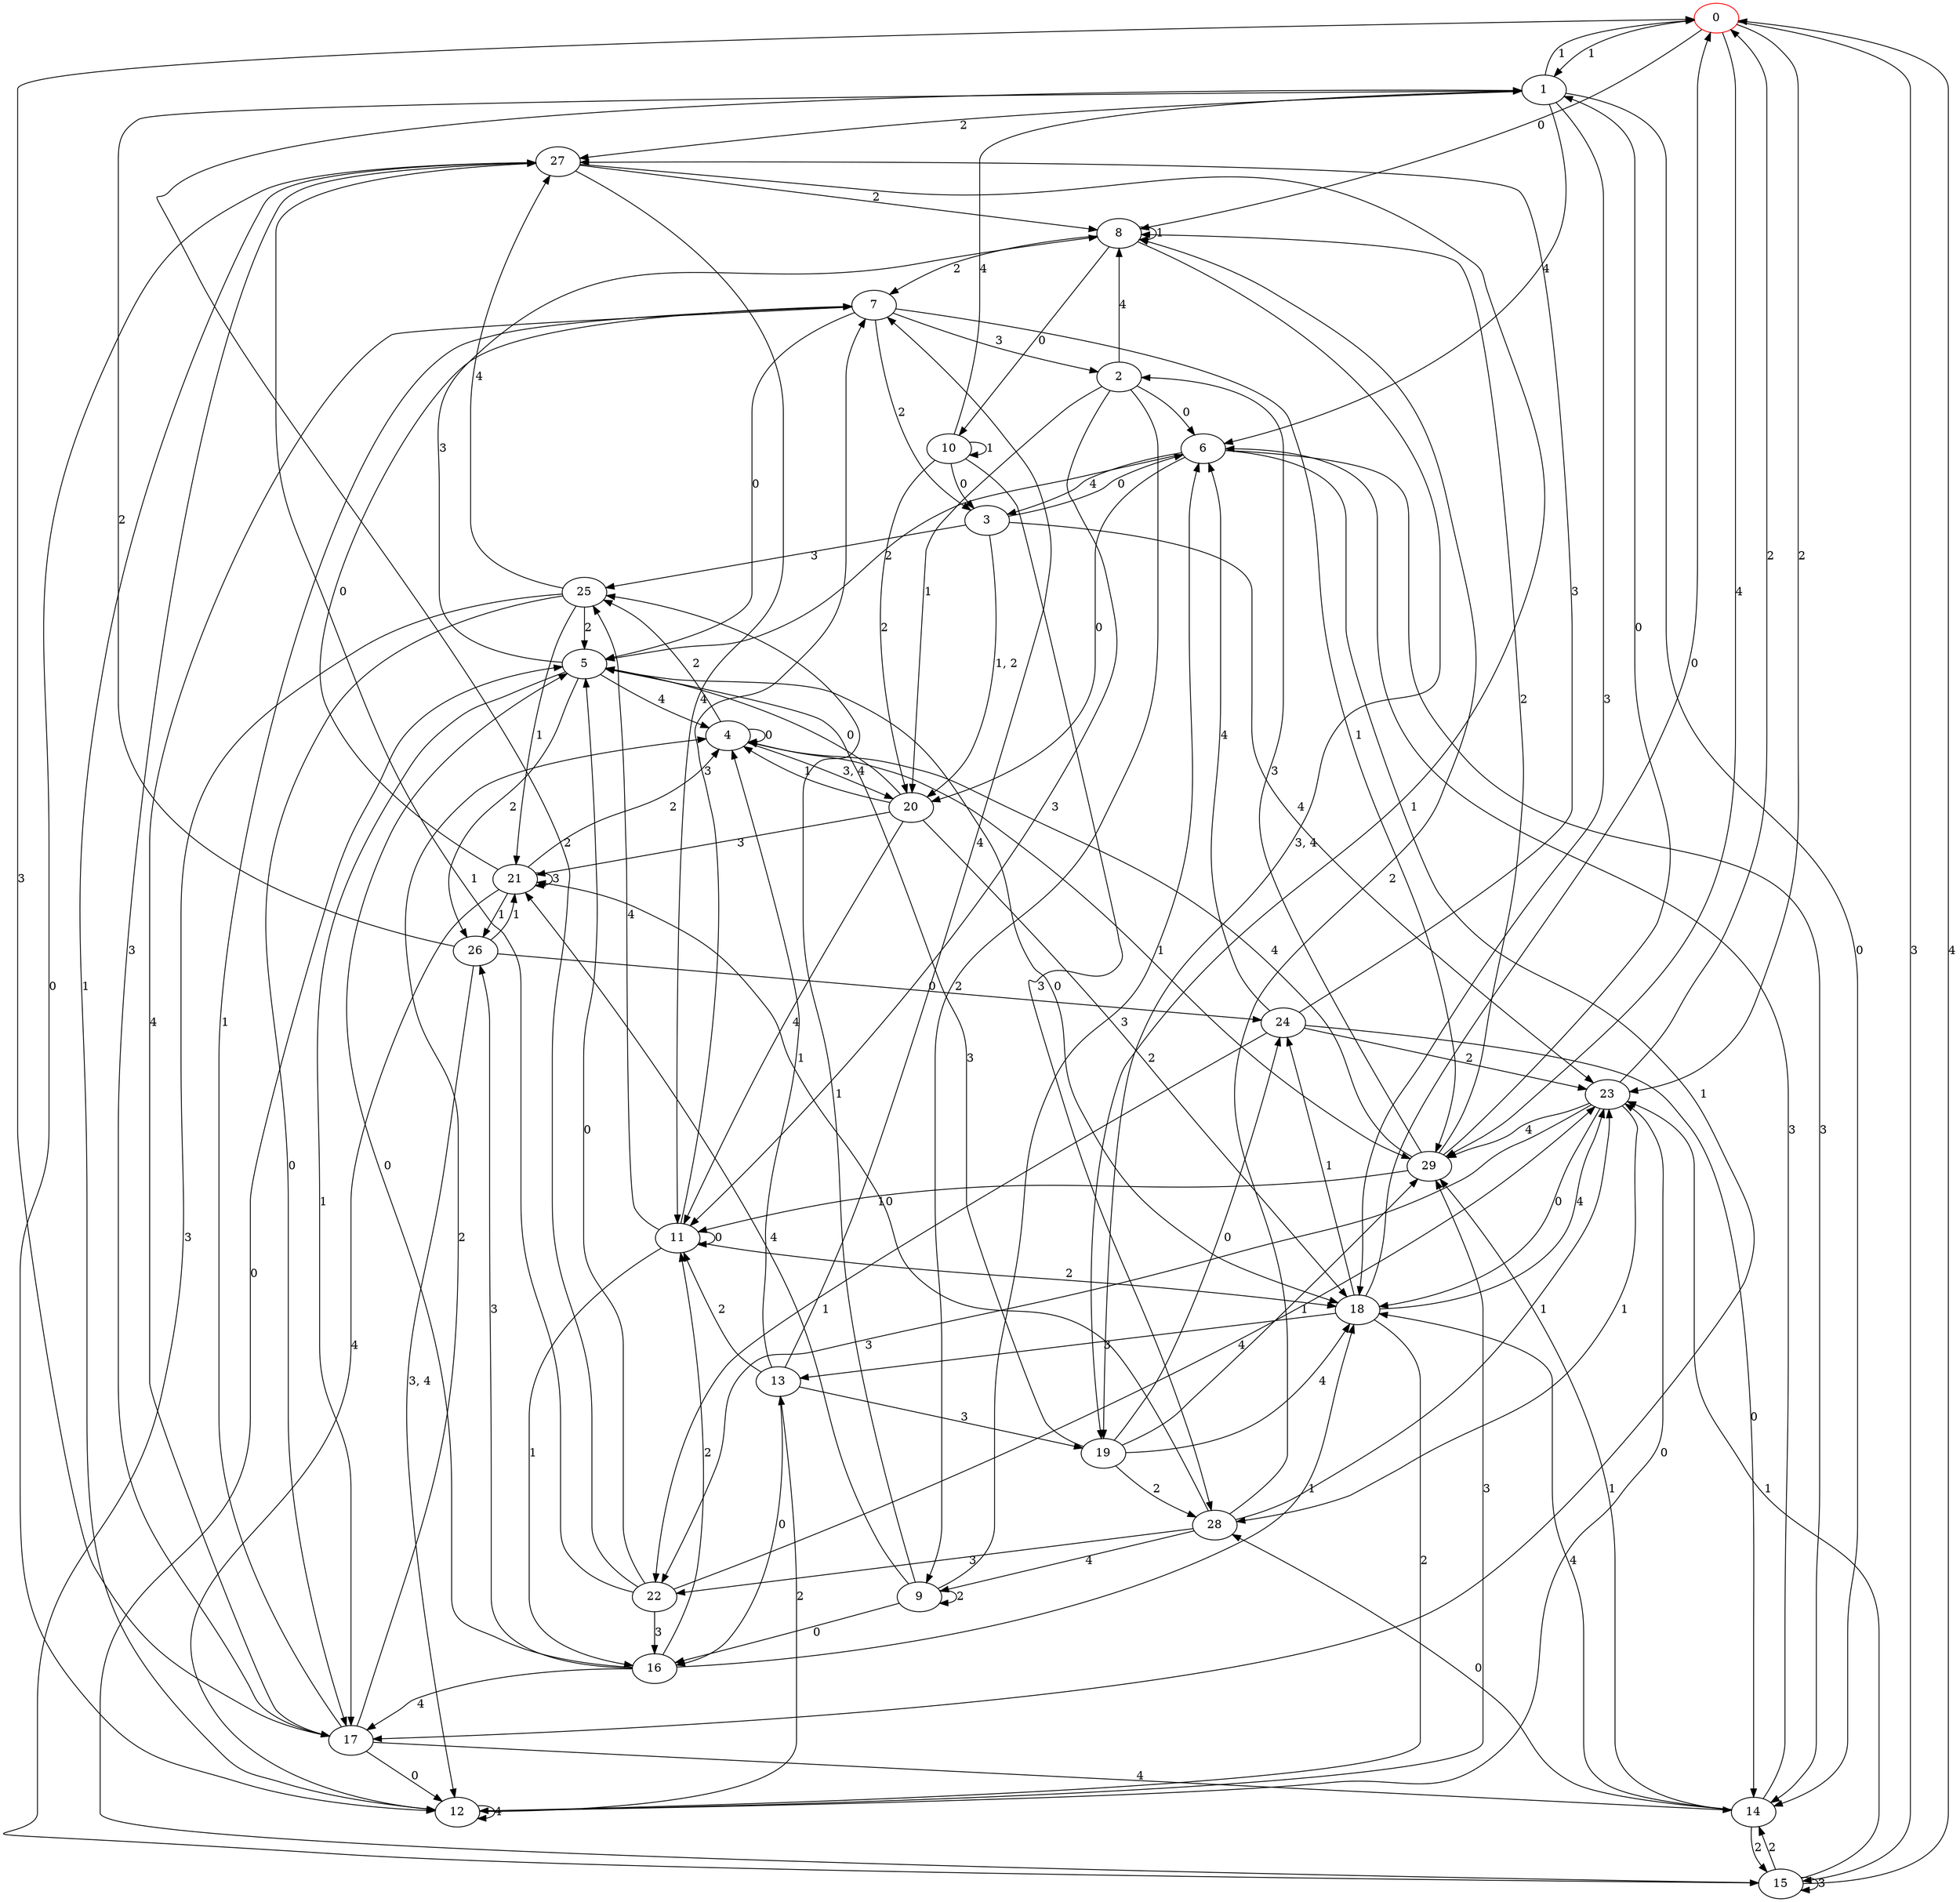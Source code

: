 digraph g {
0 [label= "0"] [color="red"];
1 [label= "1"];
2 [label= "2"];
3 [label= "3"];
4 [label= "4"];
5 [label= "5"];
6 [label= "6"];
7 [label= "7"];
8 [label= "8"];
9 [label= "9"];
10 [label= "10"];
11 [label= "11"];
12 [label= "12"];
13 [label= "13"];
14 [label= "14"];
15 [label= "15"];
16 [label= "16"];
17 [label= "17"];
18 [label= "18"];
19 [label= "19"];
20 [label= "20"];
21 [label= "21"];
22 [label= "22"];
23 [label= "23"];
24 [label= "24"];
25 [label= "25"];
26 [label= "26"];
27 [label= "27"];
28 [label= "28"];
29 [label= "29"];
0 -> 8[label= "0"];
0 -> 1[label= "1"];
0 -> 23[label= "2"];
0 -> 15[label= "3"];
0 -> 29[label= "4"];
1 -> 14[label= "0"];
1 -> 0[label= "1"];
1 -> 27[label= "2"];
1 -> 18[label= "3"];
1 -> 6[label= "4"];
2 -> 6[label= "0"];
2 -> 20[label= "1"];
2 -> 9[label= "2"];
2 -> 11[label= "3"];
2 -> 8[label= "4"];
3 -> 6[label= "0"];
3 -> 25[label= "3"];
3 -> 23[label= "4"];
4 -> 4[label= "0"];
4 -> 29[label= "1"];
4 -> 25[label= "2"];
5 -> 18[label= "0"];
5 -> 17[label= "1"];
5 -> 26[label= "2"];
5 -> 8[label= "3"];
5 -> 4[label= "4"];
6 -> 20[label= "0"];
6 -> 17[label= "1"];
6 -> 5[label= "2"];
6 -> 14[label= "3"];
6 -> 3[label= "4"];
7 -> 5[label= "0"];
7 -> 29[label= "1"];
7 -> 3[label= "2"];
7 -> 2[label= "3"];
7 -> 17[label= "4"];
8 -> 10[label= "0"];
8 -> 8[label= "1"];
8 -> 7[label= "2"];
9 -> 16[label= "0"];
9 -> 25[label= "1"];
9 -> 9[label= "2"];
9 -> 6[label= "3"];
9 -> 21[label= "4"];
10 -> 3[label= "0"];
10 -> 10[label= "1"];
10 -> 20[label= "2"];
10 -> 28[label= "3"];
10 -> 1[label= "4"];
11 -> 11[label= "0"];
11 -> 16[label= "1"];
11 -> 18[label= "2"];
11 -> 7[label= "3"];
11 -> 25[label= "4"];
12 -> 23[label= "0"];
12 -> 27[label= "1"];
12 -> 13[label= "2"];
12 -> 29[label= "3"];
12 -> 12[label= "4"];
13 -> 16[label= "0"];
13 -> 4[label= "1"];
13 -> 11[label= "2"];
13 -> 19[label= "3"];
13 -> 7[label= "4"];
14 -> 28[label= "0"];
14 -> 29[label= "1"];
14 -> 15[label= "2"];
14 -> 6[label= "3"];
14 -> 18[label= "4"];
15 -> 5[label= "0"];
15 -> 23[label= "1"];
15 -> 14[label= "2"];
15 -> 15[label= "3"];
15 -> 0[label= "4"];
16 -> 5[label= "0"];
16 -> 18[label= "1"];
16 -> 11[label= "2"];
16 -> 26[label= "3"];
16 -> 17[label= "4"];
17 -> 12[label= "0"];
17 -> 7[label= "1"];
17 -> 4[label= "2"];
17 -> 0[label= "3"];
17 -> 14[label= "4"];
18 -> 0[label= "0"];
18 -> 24[label= "1"];
18 -> 12[label= "2"];
18 -> 13[label= "3"];
18 -> 23[label= "4"];
19 -> 24[label= "0"];
19 -> 29[label= "1"];
19 -> 28[label= "2"];
19 -> 5[label= "3"];
19 -> 18[label= "4"];
20 -> 5[label= "0"];
20 -> 4[label= "1"];
20 -> 18[label= "2"];
20 -> 21[label= "3"];
20 -> 11[label= "4"];
21 -> 7[label= "0"];
21 -> 26[label= "1"];
21 -> 4[label= "2"];
21 -> 21[label= "3"];
21 -> 12[label= "4"];
22 -> 5[label= "0"];
22 -> 27[label= "1"];
22 -> 1[label= "2"];
22 -> 16[label= "3"];
22 -> 23[label= "4"];
23 -> 18[label= "0"];
23 -> 28[label= "1"];
23 -> 0[label= "2"];
23 -> 22[label= "3"];
23 -> 29[label= "4"];
24 -> 14[label= "0"];
24 -> 22[label= "1"];
24 -> 23[label= "2"];
24 -> 27[label= "3"];
24 -> 6[label= "4"];
25 -> 17[label= "0"];
25 -> 21[label= "1"];
25 -> 5[label= "2"];
25 -> 15[label= "3"];
25 -> 27[label= "4"];
26 -> 24[label= "0"];
26 -> 21[label= "1"];
26 -> 1[label= "2"];
27 -> 12[label= "0"];
27 -> 19[label= "1"];
27 -> 8[label= "2"];
27 -> 17[label= "3"];
27 -> 11[label= "4"];
28 -> 21[label= "0"];
28 -> 23[label= "1"];
28 -> 8[label= "2"];
28 -> 22[label= "3"];
28 -> 9[label= "4"];
29 -> 1[label= "0"];
29 -> 11[label= "1"];
29 -> 8[label= "2"];
29 -> 2[label= "3"];
29 -> 4[label= "4"];
3 -> 20[label= "1, 2"];
4 -> 20[label= "3, 4"];
8 -> 19[label= "3, 4"];
26 -> 12[label= "3, 4"];
}
